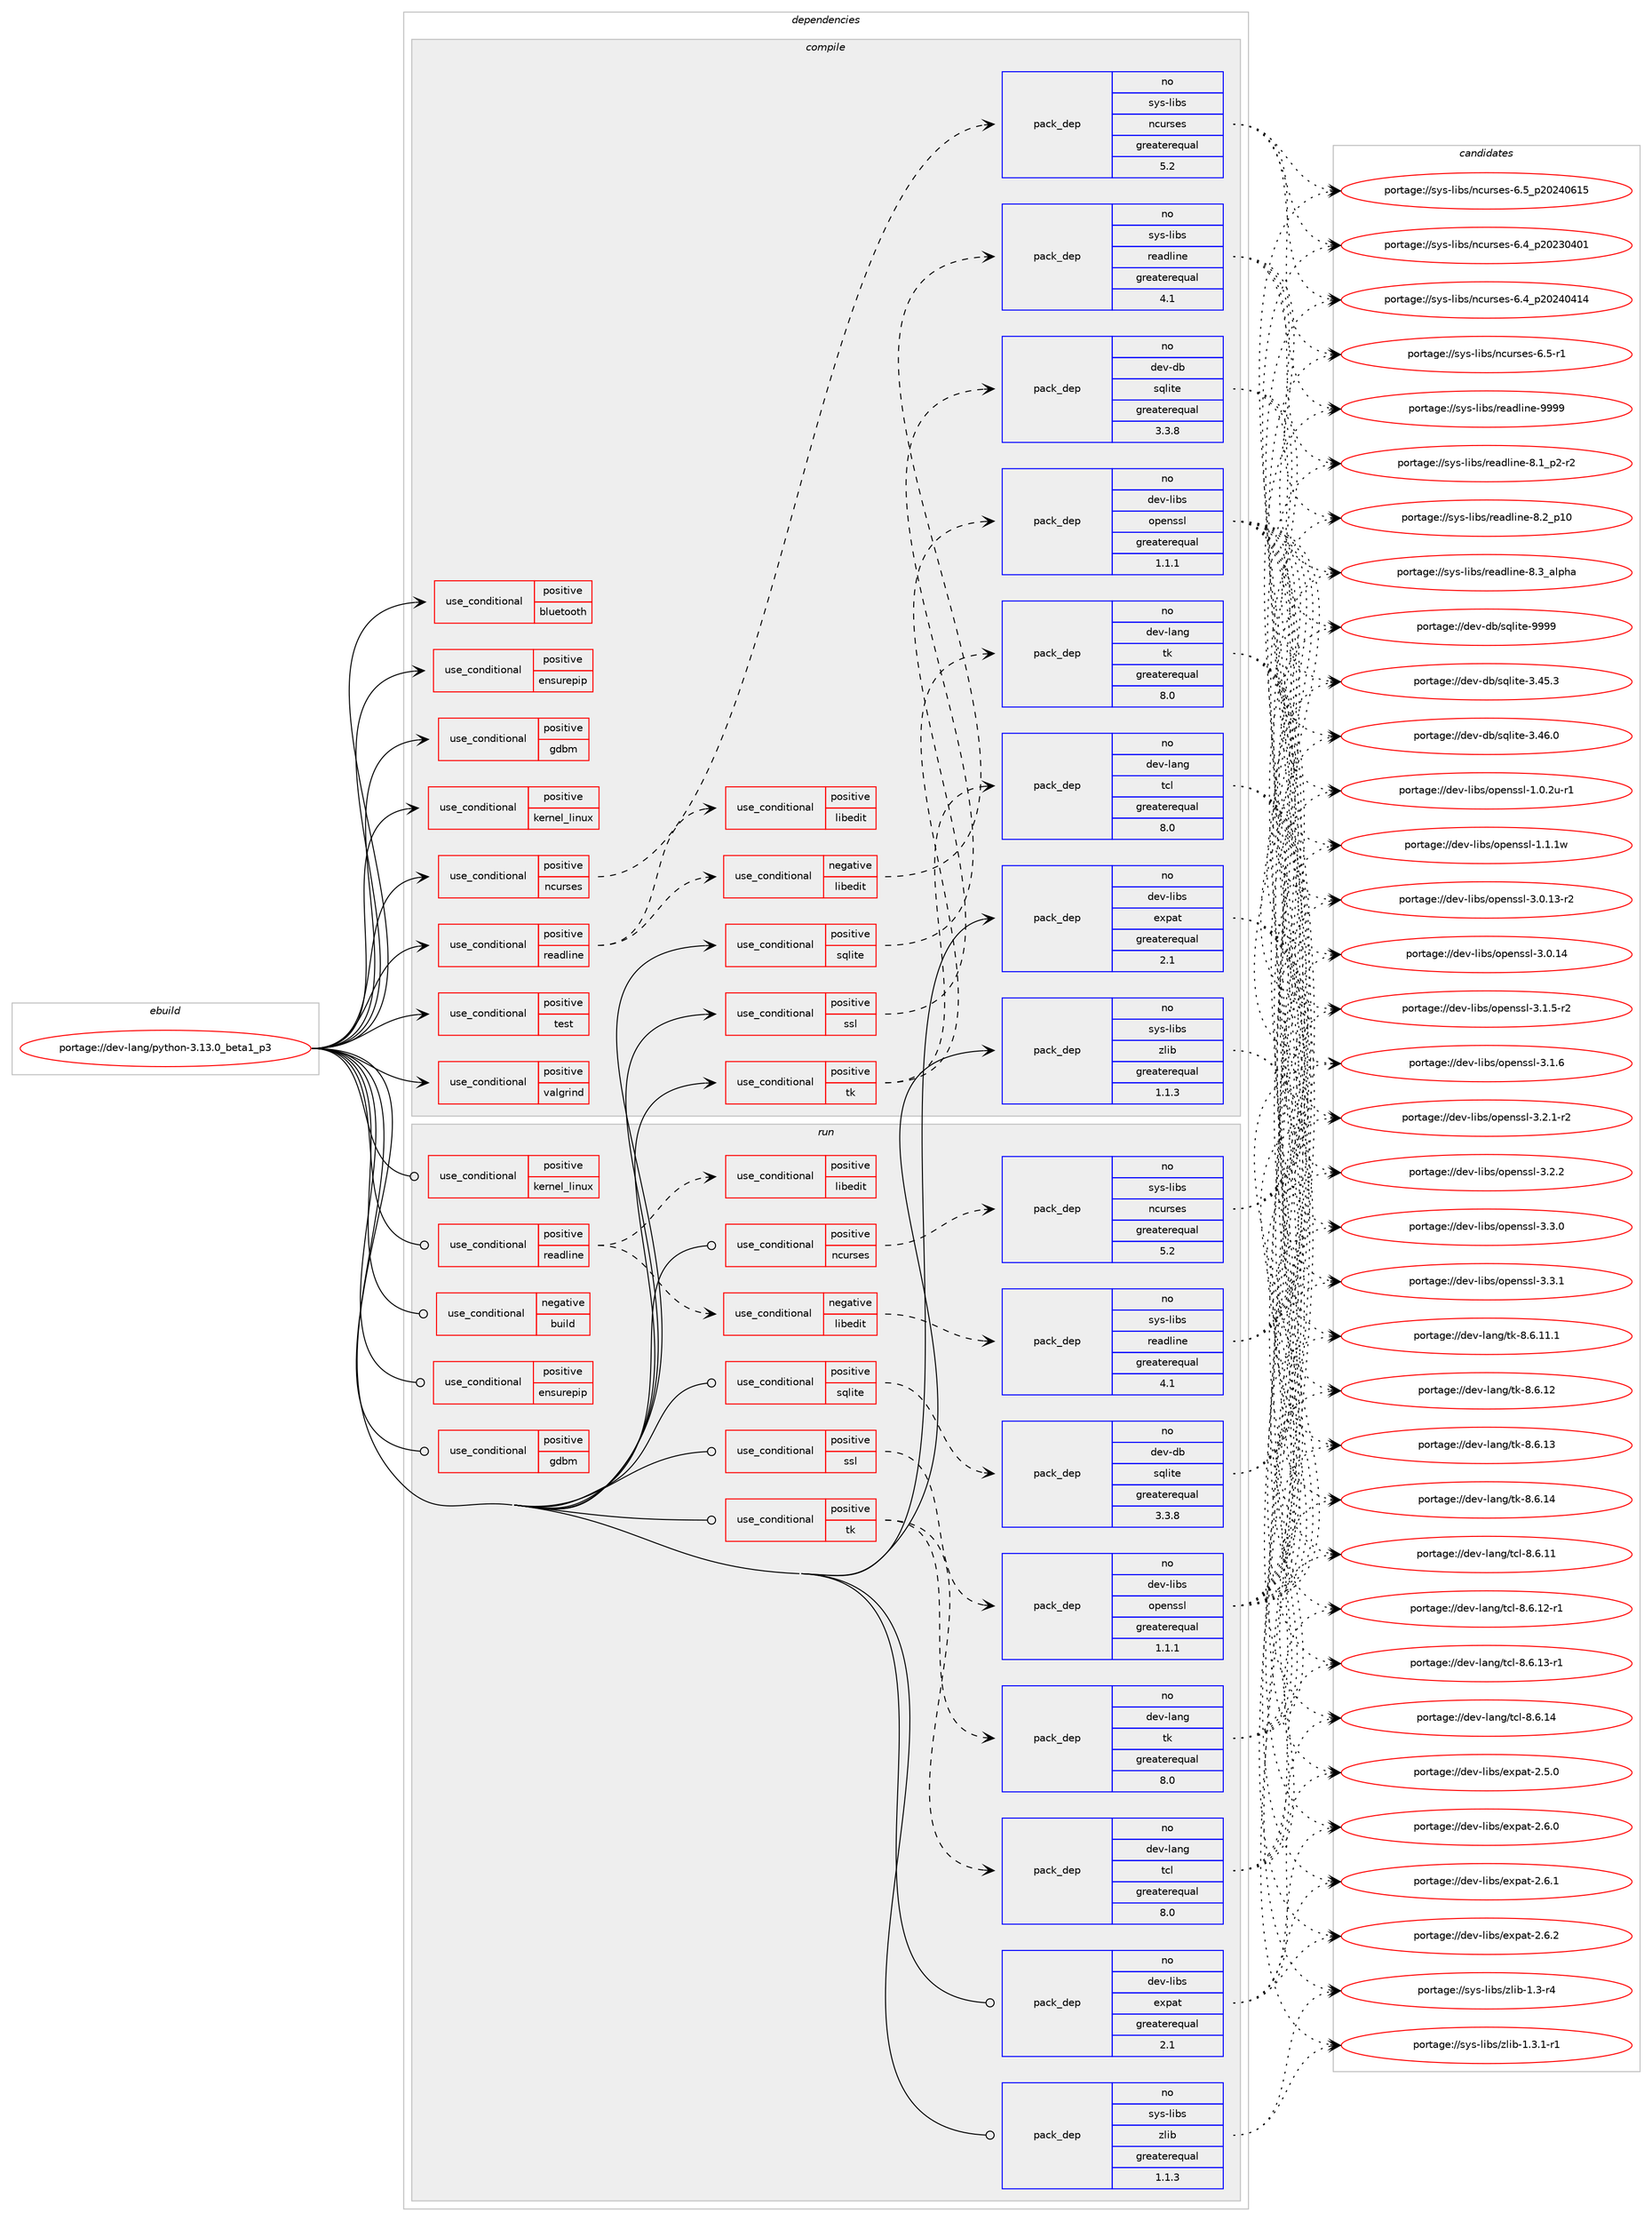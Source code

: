 digraph prolog {

# *************
# Graph options
# *************

newrank=true;
concentrate=true;
compound=true;
graph [rankdir=LR,fontname=Helvetica,fontsize=10,ranksep=1.5];#, ranksep=2.5, nodesep=0.2];
edge  [arrowhead=vee];
node  [fontname=Helvetica,fontsize=10];

# **********
# The ebuild
# **********

subgraph cluster_leftcol {
color=gray;
rank=same;
label=<<i>ebuild</i>>;
id [label="portage://dev-lang/python-3.13.0_beta1_p3", color=red, width=4, href="../dev-lang/python-3.13.0_beta1_p3.svg"];
}

# ****************
# The dependencies
# ****************

subgraph cluster_midcol {
color=gray;
label=<<i>dependencies</i>>;
subgraph cluster_compile {
fillcolor="#eeeeee";
style=filled;
label=<<i>compile</i>>;
subgraph cond23404 {
dependency51846 [label=<<TABLE BORDER="0" CELLBORDER="1" CELLSPACING="0" CELLPADDING="4"><TR><TD ROWSPAN="3" CELLPADDING="10">use_conditional</TD></TR><TR><TD>positive</TD></TR><TR><TD>bluetooth</TD></TR></TABLE>>, shape=none, color=red];
# *** BEGIN UNKNOWN DEPENDENCY TYPE (TODO) ***
# dependency51846 -> package_dependency(portage://dev-lang/python-3.13.0_beta1_p3,install,no,net-wireless,bluez,none,[,,],[],[])
# *** END UNKNOWN DEPENDENCY TYPE (TODO) ***

}
id:e -> dependency51846:w [weight=20,style="solid",arrowhead="vee"];
subgraph cond23405 {
dependency51847 [label=<<TABLE BORDER="0" CELLBORDER="1" CELLSPACING="0" CELLPADDING="4"><TR><TD ROWSPAN="3" CELLPADDING="10">use_conditional</TD></TR><TR><TD>positive</TD></TR><TR><TD>ensurepip</TD></TR></TABLE>>, shape=none, color=red];
# *** BEGIN UNKNOWN DEPENDENCY TYPE (TODO) ***
# dependency51847 -> package_dependency(portage://dev-lang/python-3.13.0_beta1_p3,install,no,dev-python,ensurepip-pip,none,[,,],[],[])
# *** END UNKNOWN DEPENDENCY TYPE (TODO) ***

}
id:e -> dependency51847:w [weight=20,style="solid",arrowhead="vee"];
subgraph cond23406 {
dependency51848 [label=<<TABLE BORDER="0" CELLBORDER="1" CELLSPACING="0" CELLPADDING="4"><TR><TD ROWSPAN="3" CELLPADDING="10">use_conditional</TD></TR><TR><TD>positive</TD></TR><TR><TD>gdbm</TD></TR></TABLE>>, shape=none, color=red];
# *** BEGIN UNKNOWN DEPENDENCY TYPE (TODO) ***
# dependency51848 -> package_dependency(portage://dev-lang/python-3.13.0_beta1_p3,install,no,sys-libs,gdbm,none,[,,],any_same_slot,[use(enable(berkdb),none)])
# *** END UNKNOWN DEPENDENCY TYPE (TODO) ***

}
id:e -> dependency51848:w [weight=20,style="solid",arrowhead="vee"];
subgraph cond23407 {
dependency51849 [label=<<TABLE BORDER="0" CELLBORDER="1" CELLSPACING="0" CELLPADDING="4"><TR><TD ROWSPAN="3" CELLPADDING="10">use_conditional</TD></TR><TR><TD>positive</TD></TR><TR><TD>kernel_linux</TD></TR></TABLE>>, shape=none, color=red];
# *** BEGIN UNKNOWN DEPENDENCY TYPE (TODO) ***
# dependency51849 -> package_dependency(portage://dev-lang/python-3.13.0_beta1_p3,install,no,sys-apps,util-linux,none,[,,],any_same_slot,[])
# *** END UNKNOWN DEPENDENCY TYPE (TODO) ***

}
id:e -> dependency51849:w [weight=20,style="solid",arrowhead="vee"];
subgraph cond23408 {
dependency51850 [label=<<TABLE BORDER="0" CELLBORDER="1" CELLSPACING="0" CELLPADDING="4"><TR><TD ROWSPAN="3" CELLPADDING="10">use_conditional</TD></TR><TR><TD>positive</TD></TR><TR><TD>ncurses</TD></TR></TABLE>>, shape=none, color=red];
subgraph pack27374 {
dependency51851 [label=<<TABLE BORDER="0" CELLBORDER="1" CELLSPACING="0" CELLPADDING="4" WIDTH="220"><TR><TD ROWSPAN="6" CELLPADDING="30">pack_dep</TD></TR><TR><TD WIDTH="110">no</TD></TR><TR><TD>sys-libs</TD></TR><TR><TD>ncurses</TD></TR><TR><TD>greaterequal</TD></TR><TR><TD>5.2</TD></TR></TABLE>>, shape=none, color=blue];
}
dependency51850:e -> dependency51851:w [weight=20,style="dashed",arrowhead="vee"];
}
id:e -> dependency51850:w [weight=20,style="solid",arrowhead="vee"];
subgraph cond23409 {
dependency51852 [label=<<TABLE BORDER="0" CELLBORDER="1" CELLSPACING="0" CELLPADDING="4"><TR><TD ROWSPAN="3" CELLPADDING="10">use_conditional</TD></TR><TR><TD>positive</TD></TR><TR><TD>readline</TD></TR></TABLE>>, shape=none, color=red];
subgraph cond23410 {
dependency51853 [label=<<TABLE BORDER="0" CELLBORDER="1" CELLSPACING="0" CELLPADDING="4"><TR><TD ROWSPAN="3" CELLPADDING="10">use_conditional</TD></TR><TR><TD>negative</TD></TR><TR><TD>libedit</TD></TR></TABLE>>, shape=none, color=red];
subgraph pack27375 {
dependency51854 [label=<<TABLE BORDER="0" CELLBORDER="1" CELLSPACING="0" CELLPADDING="4" WIDTH="220"><TR><TD ROWSPAN="6" CELLPADDING="30">pack_dep</TD></TR><TR><TD WIDTH="110">no</TD></TR><TR><TD>sys-libs</TD></TR><TR><TD>readline</TD></TR><TR><TD>greaterequal</TD></TR><TR><TD>4.1</TD></TR></TABLE>>, shape=none, color=blue];
}
dependency51853:e -> dependency51854:w [weight=20,style="dashed",arrowhead="vee"];
}
dependency51852:e -> dependency51853:w [weight=20,style="dashed",arrowhead="vee"];
subgraph cond23411 {
dependency51855 [label=<<TABLE BORDER="0" CELLBORDER="1" CELLSPACING="0" CELLPADDING="4"><TR><TD ROWSPAN="3" CELLPADDING="10">use_conditional</TD></TR><TR><TD>positive</TD></TR><TR><TD>libedit</TD></TR></TABLE>>, shape=none, color=red];
# *** BEGIN UNKNOWN DEPENDENCY TYPE (TODO) ***
# dependency51855 -> package_dependency(portage://dev-lang/python-3.13.0_beta1_p3,install,no,dev-libs,libedit,none,[,,],any_same_slot,[])
# *** END UNKNOWN DEPENDENCY TYPE (TODO) ***

}
dependency51852:e -> dependency51855:w [weight=20,style="dashed",arrowhead="vee"];
}
id:e -> dependency51852:w [weight=20,style="solid",arrowhead="vee"];
subgraph cond23412 {
dependency51856 [label=<<TABLE BORDER="0" CELLBORDER="1" CELLSPACING="0" CELLPADDING="4"><TR><TD ROWSPAN="3" CELLPADDING="10">use_conditional</TD></TR><TR><TD>positive</TD></TR><TR><TD>sqlite</TD></TR></TABLE>>, shape=none, color=red];
subgraph pack27376 {
dependency51857 [label=<<TABLE BORDER="0" CELLBORDER="1" CELLSPACING="0" CELLPADDING="4" WIDTH="220"><TR><TD ROWSPAN="6" CELLPADDING="30">pack_dep</TD></TR><TR><TD WIDTH="110">no</TD></TR><TR><TD>dev-db</TD></TR><TR><TD>sqlite</TD></TR><TR><TD>greaterequal</TD></TR><TR><TD>3.3.8</TD></TR></TABLE>>, shape=none, color=blue];
}
dependency51856:e -> dependency51857:w [weight=20,style="dashed",arrowhead="vee"];
}
id:e -> dependency51856:w [weight=20,style="solid",arrowhead="vee"];
subgraph cond23413 {
dependency51858 [label=<<TABLE BORDER="0" CELLBORDER="1" CELLSPACING="0" CELLPADDING="4"><TR><TD ROWSPAN="3" CELLPADDING="10">use_conditional</TD></TR><TR><TD>positive</TD></TR><TR><TD>ssl</TD></TR></TABLE>>, shape=none, color=red];
subgraph pack27377 {
dependency51859 [label=<<TABLE BORDER="0" CELLBORDER="1" CELLSPACING="0" CELLPADDING="4" WIDTH="220"><TR><TD ROWSPAN="6" CELLPADDING="30">pack_dep</TD></TR><TR><TD WIDTH="110">no</TD></TR><TR><TD>dev-libs</TD></TR><TR><TD>openssl</TD></TR><TR><TD>greaterequal</TD></TR><TR><TD>1.1.1</TD></TR></TABLE>>, shape=none, color=blue];
}
dependency51858:e -> dependency51859:w [weight=20,style="dashed",arrowhead="vee"];
}
id:e -> dependency51858:w [weight=20,style="solid",arrowhead="vee"];
subgraph cond23414 {
dependency51860 [label=<<TABLE BORDER="0" CELLBORDER="1" CELLSPACING="0" CELLPADDING="4"><TR><TD ROWSPAN="3" CELLPADDING="10">use_conditional</TD></TR><TR><TD>positive</TD></TR><TR><TD>test</TD></TR></TABLE>>, shape=none, color=red];
# *** BEGIN UNKNOWN DEPENDENCY TYPE (TODO) ***
# dependency51860 -> package_dependency(portage://dev-lang/python-3.13.0_beta1_p3,install,no,app-arch,xz-utils,none,[,,],[],[])
# *** END UNKNOWN DEPENDENCY TYPE (TODO) ***

# *** BEGIN UNKNOWN DEPENDENCY TYPE (TODO) ***
# dependency51860 -> package_dependency(portage://dev-lang/python-3.13.0_beta1_p3,install,no,dev-python,ensurepip-pip,none,[,,],[],[])
# *** END UNKNOWN DEPENDENCY TYPE (TODO) ***

# *** BEGIN UNKNOWN DEPENDENCY TYPE (TODO) ***
# dependency51860 -> package_dependency(portage://dev-lang/python-3.13.0_beta1_p3,install,no,dev-python,ensurepip-setuptools,none,[,,],[],[])
# *** END UNKNOWN DEPENDENCY TYPE (TODO) ***

# *** BEGIN UNKNOWN DEPENDENCY TYPE (TODO) ***
# dependency51860 -> package_dependency(portage://dev-lang/python-3.13.0_beta1_p3,install,no,dev-python,ensurepip-wheel,none,[,,],[],[])
# *** END UNKNOWN DEPENDENCY TYPE (TODO) ***

}
id:e -> dependency51860:w [weight=20,style="solid",arrowhead="vee"];
subgraph cond23415 {
dependency51861 [label=<<TABLE BORDER="0" CELLBORDER="1" CELLSPACING="0" CELLPADDING="4"><TR><TD ROWSPAN="3" CELLPADDING="10">use_conditional</TD></TR><TR><TD>positive</TD></TR><TR><TD>tk</TD></TR></TABLE>>, shape=none, color=red];
subgraph pack27378 {
dependency51862 [label=<<TABLE BORDER="0" CELLBORDER="1" CELLSPACING="0" CELLPADDING="4" WIDTH="220"><TR><TD ROWSPAN="6" CELLPADDING="30">pack_dep</TD></TR><TR><TD WIDTH="110">no</TD></TR><TR><TD>dev-lang</TD></TR><TR><TD>tcl</TD></TR><TR><TD>greaterequal</TD></TR><TR><TD>8.0</TD></TR></TABLE>>, shape=none, color=blue];
}
dependency51861:e -> dependency51862:w [weight=20,style="dashed",arrowhead="vee"];
subgraph pack27379 {
dependency51863 [label=<<TABLE BORDER="0" CELLBORDER="1" CELLSPACING="0" CELLPADDING="4" WIDTH="220"><TR><TD ROWSPAN="6" CELLPADDING="30">pack_dep</TD></TR><TR><TD WIDTH="110">no</TD></TR><TR><TD>dev-lang</TD></TR><TR><TD>tk</TD></TR><TR><TD>greaterequal</TD></TR><TR><TD>8.0</TD></TR></TABLE>>, shape=none, color=blue];
}
dependency51861:e -> dependency51863:w [weight=20,style="dashed",arrowhead="vee"];
# *** BEGIN UNKNOWN DEPENDENCY TYPE (TODO) ***
# dependency51861 -> package_dependency(portage://dev-lang/python-3.13.0_beta1_p3,install,no,dev-tcltk,blt,none,[,,],any_same_slot,[])
# *** END UNKNOWN DEPENDENCY TYPE (TODO) ***

# *** BEGIN UNKNOWN DEPENDENCY TYPE (TODO) ***
# dependency51861 -> package_dependency(portage://dev-lang/python-3.13.0_beta1_p3,install,no,dev-tcltk,tix,none,[,,],[],[])
# *** END UNKNOWN DEPENDENCY TYPE (TODO) ***

}
id:e -> dependency51861:w [weight=20,style="solid",arrowhead="vee"];
subgraph cond23416 {
dependency51864 [label=<<TABLE BORDER="0" CELLBORDER="1" CELLSPACING="0" CELLPADDING="4"><TR><TD ROWSPAN="3" CELLPADDING="10">use_conditional</TD></TR><TR><TD>positive</TD></TR><TR><TD>valgrind</TD></TR></TABLE>>, shape=none, color=red];
# *** BEGIN UNKNOWN DEPENDENCY TYPE (TODO) ***
# dependency51864 -> package_dependency(portage://dev-lang/python-3.13.0_beta1_p3,install,no,dev-debug,valgrind,none,[,,],[],[])
# *** END UNKNOWN DEPENDENCY TYPE (TODO) ***

}
id:e -> dependency51864:w [weight=20,style="solid",arrowhead="vee"];
# *** BEGIN UNKNOWN DEPENDENCY TYPE (TODO) ***
# id -> package_dependency(portage://dev-lang/python-3.13.0_beta1_p3,install,no,app-arch,bzip2,none,[,,],any_same_slot,[])
# *** END UNKNOWN DEPENDENCY TYPE (TODO) ***

# *** BEGIN UNKNOWN DEPENDENCY TYPE (TODO) ***
# id -> package_dependency(portage://dev-lang/python-3.13.0_beta1_p3,install,no,app-arch,xz-utils,none,[,,],any_same_slot,[])
# *** END UNKNOWN DEPENDENCY TYPE (TODO) ***

# *** BEGIN UNKNOWN DEPENDENCY TYPE (TODO) ***
# id -> package_dependency(portage://dev-lang/python-3.13.0_beta1_p3,install,no,app-crypt,libb2,none,[,,],[],[])
# *** END UNKNOWN DEPENDENCY TYPE (TODO) ***

subgraph pack27380 {
dependency51865 [label=<<TABLE BORDER="0" CELLBORDER="1" CELLSPACING="0" CELLPADDING="4" WIDTH="220"><TR><TD ROWSPAN="6" CELLPADDING="30">pack_dep</TD></TR><TR><TD WIDTH="110">no</TD></TR><TR><TD>dev-libs</TD></TR><TR><TD>expat</TD></TR><TR><TD>greaterequal</TD></TR><TR><TD>2.1</TD></TR></TABLE>>, shape=none, color=blue];
}
id:e -> dependency51865:w [weight=20,style="solid",arrowhead="vee"];
# *** BEGIN UNKNOWN DEPENDENCY TYPE (TODO) ***
# id -> package_dependency(portage://dev-lang/python-3.13.0_beta1_p3,install,no,dev-libs,libffi,none,[,,],any_same_slot,[])
# *** END UNKNOWN DEPENDENCY TYPE (TODO) ***

# *** BEGIN UNKNOWN DEPENDENCY TYPE (TODO) ***
# id -> package_dependency(portage://dev-lang/python-3.13.0_beta1_p3,install,no,dev-libs,mpdecimal,none,[,,],any_same_slot,[])
# *** END UNKNOWN DEPENDENCY TYPE (TODO) ***

# *** BEGIN UNKNOWN DEPENDENCY TYPE (TODO) ***
# id -> package_dependency(portage://dev-lang/python-3.13.0_beta1_p3,install,no,dev-python,gentoo-common,none,[,,],[],[])
# *** END UNKNOWN DEPENDENCY TYPE (TODO) ***

subgraph pack27381 {
dependency51866 [label=<<TABLE BORDER="0" CELLBORDER="1" CELLSPACING="0" CELLPADDING="4" WIDTH="220"><TR><TD ROWSPAN="6" CELLPADDING="30">pack_dep</TD></TR><TR><TD WIDTH="110">no</TD></TR><TR><TD>sys-libs</TD></TR><TR><TD>zlib</TD></TR><TR><TD>greaterequal</TD></TR><TR><TD>1.1.3</TD></TR></TABLE>>, shape=none, color=blue];
}
id:e -> dependency51866:w [weight=20,style="solid",arrowhead="vee"];
# *** BEGIN UNKNOWN DEPENDENCY TYPE (TODO) ***
# id -> package_dependency(portage://dev-lang/python-3.13.0_beta1_p3,install,no,virtual,libcrypt,none,[,,],any_same_slot,[])
# *** END UNKNOWN DEPENDENCY TYPE (TODO) ***

# *** BEGIN UNKNOWN DEPENDENCY TYPE (TODO) ***
# id -> package_dependency(portage://dev-lang/python-3.13.0_beta1_p3,install,no,virtual,libintl,none,[,,],[],[])
# *** END UNKNOWN DEPENDENCY TYPE (TODO) ***

}
subgraph cluster_compileandrun {
fillcolor="#eeeeee";
style=filled;
label=<<i>compile and run</i>>;
}
subgraph cluster_run {
fillcolor="#eeeeee";
style=filled;
label=<<i>run</i>>;
subgraph cond23417 {
dependency51867 [label=<<TABLE BORDER="0" CELLBORDER="1" CELLSPACING="0" CELLPADDING="4"><TR><TD ROWSPAN="3" CELLPADDING="10">use_conditional</TD></TR><TR><TD>negative</TD></TR><TR><TD>build</TD></TR></TABLE>>, shape=none, color=red];
# *** BEGIN UNKNOWN DEPENDENCY TYPE (TODO) ***
# dependency51867 -> package_dependency(portage://dev-lang/python-3.13.0_beta1_p3,run,no,app-misc,mime-types,none,[,,],[],[])
# *** END UNKNOWN DEPENDENCY TYPE (TODO) ***

}
id:e -> dependency51867:w [weight=20,style="solid",arrowhead="odot"];
subgraph cond23418 {
dependency51868 [label=<<TABLE BORDER="0" CELLBORDER="1" CELLSPACING="0" CELLPADDING="4"><TR><TD ROWSPAN="3" CELLPADDING="10">use_conditional</TD></TR><TR><TD>positive</TD></TR><TR><TD>ensurepip</TD></TR></TABLE>>, shape=none, color=red];
# *** BEGIN UNKNOWN DEPENDENCY TYPE (TODO) ***
# dependency51868 -> package_dependency(portage://dev-lang/python-3.13.0_beta1_p3,run,no,dev-python,ensurepip-pip,none,[,,],[],[])
# *** END UNKNOWN DEPENDENCY TYPE (TODO) ***

}
id:e -> dependency51868:w [weight=20,style="solid",arrowhead="odot"];
subgraph cond23419 {
dependency51869 [label=<<TABLE BORDER="0" CELLBORDER="1" CELLSPACING="0" CELLPADDING="4"><TR><TD ROWSPAN="3" CELLPADDING="10">use_conditional</TD></TR><TR><TD>positive</TD></TR><TR><TD>gdbm</TD></TR></TABLE>>, shape=none, color=red];
# *** BEGIN UNKNOWN DEPENDENCY TYPE (TODO) ***
# dependency51869 -> package_dependency(portage://dev-lang/python-3.13.0_beta1_p3,run,no,sys-libs,gdbm,none,[,,],any_same_slot,[use(enable(berkdb),none)])
# *** END UNKNOWN DEPENDENCY TYPE (TODO) ***

}
id:e -> dependency51869:w [weight=20,style="solid",arrowhead="odot"];
subgraph cond23420 {
dependency51870 [label=<<TABLE BORDER="0" CELLBORDER="1" CELLSPACING="0" CELLPADDING="4"><TR><TD ROWSPAN="3" CELLPADDING="10">use_conditional</TD></TR><TR><TD>positive</TD></TR><TR><TD>kernel_linux</TD></TR></TABLE>>, shape=none, color=red];
# *** BEGIN UNKNOWN DEPENDENCY TYPE (TODO) ***
# dependency51870 -> package_dependency(portage://dev-lang/python-3.13.0_beta1_p3,run,no,sys-apps,util-linux,none,[,,],any_same_slot,[])
# *** END UNKNOWN DEPENDENCY TYPE (TODO) ***

}
id:e -> dependency51870:w [weight=20,style="solid",arrowhead="odot"];
subgraph cond23421 {
dependency51871 [label=<<TABLE BORDER="0" CELLBORDER="1" CELLSPACING="0" CELLPADDING="4"><TR><TD ROWSPAN="3" CELLPADDING="10">use_conditional</TD></TR><TR><TD>positive</TD></TR><TR><TD>ncurses</TD></TR></TABLE>>, shape=none, color=red];
subgraph pack27382 {
dependency51872 [label=<<TABLE BORDER="0" CELLBORDER="1" CELLSPACING="0" CELLPADDING="4" WIDTH="220"><TR><TD ROWSPAN="6" CELLPADDING="30">pack_dep</TD></TR><TR><TD WIDTH="110">no</TD></TR><TR><TD>sys-libs</TD></TR><TR><TD>ncurses</TD></TR><TR><TD>greaterequal</TD></TR><TR><TD>5.2</TD></TR></TABLE>>, shape=none, color=blue];
}
dependency51871:e -> dependency51872:w [weight=20,style="dashed",arrowhead="vee"];
}
id:e -> dependency51871:w [weight=20,style="solid",arrowhead="odot"];
subgraph cond23422 {
dependency51873 [label=<<TABLE BORDER="0" CELLBORDER="1" CELLSPACING="0" CELLPADDING="4"><TR><TD ROWSPAN="3" CELLPADDING="10">use_conditional</TD></TR><TR><TD>positive</TD></TR><TR><TD>readline</TD></TR></TABLE>>, shape=none, color=red];
subgraph cond23423 {
dependency51874 [label=<<TABLE BORDER="0" CELLBORDER="1" CELLSPACING="0" CELLPADDING="4"><TR><TD ROWSPAN="3" CELLPADDING="10">use_conditional</TD></TR><TR><TD>negative</TD></TR><TR><TD>libedit</TD></TR></TABLE>>, shape=none, color=red];
subgraph pack27383 {
dependency51875 [label=<<TABLE BORDER="0" CELLBORDER="1" CELLSPACING="0" CELLPADDING="4" WIDTH="220"><TR><TD ROWSPAN="6" CELLPADDING="30">pack_dep</TD></TR><TR><TD WIDTH="110">no</TD></TR><TR><TD>sys-libs</TD></TR><TR><TD>readline</TD></TR><TR><TD>greaterequal</TD></TR><TR><TD>4.1</TD></TR></TABLE>>, shape=none, color=blue];
}
dependency51874:e -> dependency51875:w [weight=20,style="dashed",arrowhead="vee"];
}
dependency51873:e -> dependency51874:w [weight=20,style="dashed",arrowhead="vee"];
subgraph cond23424 {
dependency51876 [label=<<TABLE BORDER="0" CELLBORDER="1" CELLSPACING="0" CELLPADDING="4"><TR><TD ROWSPAN="3" CELLPADDING="10">use_conditional</TD></TR><TR><TD>positive</TD></TR><TR><TD>libedit</TD></TR></TABLE>>, shape=none, color=red];
# *** BEGIN UNKNOWN DEPENDENCY TYPE (TODO) ***
# dependency51876 -> package_dependency(portage://dev-lang/python-3.13.0_beta1_p3,run,no,dev-libs,libedit,none,[,,],any_same_slot,[])
# *** END UNKNOWN DEPENDENCY TYPE (TODO) ***

}
dependency51873:e -> dependency51876:w [weight=20,style="dashed",arrowhead="vee"];
}
id:e -> dependency51873:w [weight=20,style="solid",arrowhead="odot"];
subgraph cond23425 {
dependency51877 [label=<<TABLE BORDER="0" CELLBORDER="1" CELLSPACING="0" CELLPADDING="4"><TR><TD ROWSPAN="3" CELLPADDING="10">use_conditional</TD></TR><TR><TD>positive</TD></TR><TR><TD>sqlite</TD></TR></TABLE>>, shape=none, color=red];
subgraph pack27384 {
dependency51878 [label=<<TABLE BORDER="0" CELLBORDER="1" CELLSPACING="0" CELLPADDING="4" WIDTH="220"><TR><TD ROWSPAN="6" CELLPADDING="30">pack_dep</TD></TR><TR><TD WIDTH="110">no</TD></TR><TR><TD>dev-db</TD></TR><TR><TD>sqlite</TD></TR><TR><TD>greaterequal</TD></TR><TR><TD>3.3.8</TD></TR></TABLE>>, shape=none, color=blue];
}
dependency51877:e -> dependency51878:w [weight=20,style="dashed",arrowhead="vee"];
}
id:e -> dependency51877:w [weight=20,style="solid",arrowhead="odot"];
subgraph cond23426 {
dependency51879 [label=<<TABLE BORDER="0" CELLBORDER="1" CELLSPACING="0" CELLPADDING="4"><TR><TD ROWSPAN="3" CELLPADDING="10">use_conditional</TD></TR><TR><TD>positive</TD></TR><TR><TD>ssl</TD></TR></TABLE>>, shape=none, color=red];
subgraph pack27385 {
dependency51880 [label=<<TABLE BORDER="0" CELLBORDER="1" CELLSPACING="0" CELLPADDING="4" WIDTH="220"><TR><TD ROWSPAN="6" CELLPADDING="30">pack_dep</TD></TR><TR><TD WIDTH="110">no</TD></TR><TR><TD>dev-libs</TD></TR><TR><TD>openssl</TD></TR><TR><TD>greaterequal</TD></TR><TR><TD>1.1.1</TD></TR></TABLE>>, shape=none, color=blue];
}
dependency51879:e -> dependency51880:w [weight=20,style="dashed",arrowhead="vee"];
}
id:e -> dependency51879:w [weight=20,style="solid",arrowhead="odot"];
subgraph cond23427 {
dependency51881 [label=<<TABLE BORDER="0" CELLBORDER="1" CELLSPACING="0" CELLPADDING="4"><TR><TD ROWSPAN="3" CELLPADDING="10">use_conditional</TD></TR><TR><TD>positive</TD></TR><TR><TD>tk</TD></TR></TABLE>>, shape=none, color=red];
subgraph pack27386 {
dependency51882 [label=<<TABLE BORDER="0" CELLBORDER="1" CELLSPACING="0" CELLPADDING="4" WIDTH="220"><TR><TD ROWSPAN="6" CELLPADDING="30">pack_dep</TD></TR><TR><TD WIDTH="110">no</TD></TR><TR><TD>dev-lang</TD></TR><TR><TD>tcl</TD></TR><TR><TD>greaterequal</TD></TR><TR><TD>8.0</TD></TR></TABLE>>, shape=none, color=blue];
}
dependency51881:e -> dependency51882:w [weight=20,style="dashed",arrowhead="vee"];
subgraph pack27387 {
dependency51883 [label=<<TABLE BORDER="0" CELLBORDER="1" CELLSPACING="0" CELLPADDING="4" WIDTH="220"><TR><TD ROWSPAN="6" CELLPADDING="30">pack_dep</TD></TR><TR><TD WIDTH="110">no</TD></TR><TR><TD>dev-lang</TD></TR><TR><TD>tk</TD></TR><TR><TD>greaterequal</TD></TR><TR><TD>8.0</TD></TR></TABLE>>, shape=none, color=blue];
}
dependency51881:e -> dependency51883:w [weight=20,style="dashed",arrowhead="vee"];
# *** BEGIN UNKNOWN DEPENDENCY TYPE (TODO) ***
# dependency51881 -> package_dependency(portage://dev-lang/python-3.13.0_beta1_p3,run,no,dev-tcltk,blt,none,[,,],any_same_slot,[])
# *** END UNKNOWN DEPENDENCY TYPE (TODO) ***

# *** BEGIN UNKNOWN DEPENDENCY TYPE (TODO) ***
# dependency51881 -> package_dependency(portage://dev-lang/python-3.13.0_beta1_p3,run,no,dev-tcltk,tix,none,[,,],[],[])
# *** END UNKNOWN DEPENDENCY TYPE (TODO) ***

}
id:e -> dependency51881:w [weight=20,style="solid",arrowhead="odot"];
# *** BEGIN UNKNOWN DEPENDENCY TYPE (TODO) ***
# id -> package_dependency(portage://dev-lang/python-3.13.0_beta1_p3,run,no,app-arch,bzip2,none,[,,],any_same_slot,[])
# *** END UNKNOWN DEPENDENCY TYPE (TODO) ***

# *** BEGIN UNKNOWN DEPENDENCY TYPE (TODO) ***
# id -> package_dependency(portage://dev-lang/python-3.13.0_beta1_p3,run,no,app-arch,xz-utils,none,[,,],any_same_slot,[])
# *** END UNKNOWN DEPENDENCY TYPE (TODO) ***

# *** BEGIN UNKNOWN DEPENDENCY TYPE (TODO) ***
# id -> package_dependency(portage://dev-lang/python-3.13.0_beta1_p3,run,no,app-crypt,libb2,none,[,,],[],[])
# *** END UNKNOWN DEPENDENCY TYPE (TODO) ***

# *** BEGIN UNKNOWN DEPENDENCY TYPE (TODO) ***
# id -> package_dependency(portage://dev-lang/python-3.13.0_beta1_p3,run,no,dev-lang,python-exec,none,[,,],[],[use(enable(python_targets_python3_13),negative)])
# *** END UNKNOWN DEPENDENCY TYPE (TODO) ***

subgraph pack27388 {
dependency51884 [label=<<TABLE BORDER="0" CELLBORDER="1" CELLSPACING="0" CELLPADDING="4" WIDTH="220"><TR><TD ROWSPAN="6" CELLPADDING="30">pack_dep</TD></TR><TR><TD WIDTH="110">no</TD></TR><TR><TD>dev-libs</TD></TR><TR><TD>expat</TD></TR><TR><TD>greaterequal</TD></TR><TR><TD>2.1</TD></TR></TABLE>>, shape=none, color=blue];
}
id:e -> dependency51884:w [weight=20,style="solid",arrowhead="odot"];
# *** BEGIN UNKNOWN DEPENDENCY TYPE (TODO) ***
# id -> package_dependency(portage://dev-lang/python-3.13.0_beta1_p3,run,no,dev-libs,libffi,none,[,,],any_same_slot,[])
# *** END UNKNOWN DEPENDENCY TYPE (TODO) ***

# *** BEGIN UNKNOWN DEPENDENCY TYPE (TODO) ***
# id -> package_dependency(portage://dev-lang/python-3.13.0_beta1_p3,run,no,dev-libs,mpdecimal,none,[,,],any_same_slot,[])
# *** END UNKNOWN DEPENDENCY TYPE (TODO) ***

# *** BEGIN UNKNOWN DEPENDENCY TYPE (TODO) ***
# id -> package_dependency(portage://dev-lang/python-3.13.0_beta1_p3,run,no,dev-python,gentoo-common,none,[,,],[],[])
# *** END UNKNOWN DEPENDENCY TYPE (TODO) ***

subgraph pack27389 {
dependency51885 [label=<<TABLE BORDER="0" CELLBORDER="1" CELLSPACING="0" CELLPADDING="4" WIDTH="220"><TR><TD ROWSPAN="6" CELLPADDING="30">pack_dep</TD></TR><TR><TD WIDTH="110">no</TD></TR><TR><TD>sys-libs</TD></TR><TR><TD>zlib</TD></TR><TR><TD>greaterequal</TD></TR><TR><TD>1.1.3</TD></TR></TABLE>>, shape=none, color=blue];
}
id:e -> dependency51885:w [weight=20,style="solid",arrowhead="odot"];
# *** BEGIN UNKNOWN DEPENDENCY TYPE (TODO) ***
# id -> package_dependency(portage://dev-lang/python-3.13.0_beta1_p3,run,no,virtual,libcrypt,none,[,,],any_same_slot,[])
# *** END UNKNOWN DEPENDENCY TYPE (TODO) ***

# *** BEGIN UNKNOWN DEPENDENCY TYPE (TODO) ***
# id -> package_dependency(portage://dev-lang/python-3.13.0_beta1_p3,run,no,virtual,libintl,none,[,,],[],[])
# *** END UNKNOWN DEPENDENCY TYPE (TODO) ***

}
}

# **************
# The candidates
# **************

subgraph cluster_choices {
rank=same;
color=gray;
label=<<i>candidates</i>>;

subgraph choice27374 {
color=black;
nodesep=1;
choice1151211154510810598115471109911711411510111545544652951125048505148524849 [label="portage://sys-libs/ncurses-6.4_p20230401", color=red, width=4,href="../sys-libs/ncurses-6.4_p20230401.svg"];
choice1151211154510810598115471109911711411510111545544652951125048505248524952 [label="portage://sys-libs/ncurses-6.4_p20240414", color=red, width=4,href="../sys-libs/ncurses-6.4_p20240414.svg"];
choice11512111545108105981154711099117114115101115455446534511449 [label="portage://sys-libs/ncurses-6.5-r1", color=red, width=4,href="../sys-libs/ncurses-6.5-r1.svg"];
choice1151211154510810598115471109911711411510111545544653951125048505248544953 [label="portage://sys-libs/ncurses-6.5_p20240615", color=red, width=4,href="../sys-libs/ncurses-6.5_p20240615.svg"];
dependency51851:e -> choice1151211154510810598115471109911711411510111545544652951125048505148524849:w [style=dotted,weight="100"];
dependency51851:e -> choice1151211154510810598115471109911711411510111545544652951125048505248524952:w [style=dotted,weight="100"];
dependency51851:e -> choice11512111545108105981154711099117114115101115455446534511449:w [style=dotted,weight="100"];
dependency51851:e -> choice1151211154510810598115471109911711411510111545544653951125048505248544953:w [style=dotted,weight="100"];
}
subgraph choice27375 {
color=black;
nodesep=1;
choice115121115451081059811547114101971001081051101014556464995112504511450 [label="portage://sys-libs/readline-8.1_p2-r2", color=red, width=4,href="../sys-libs/readline-8.1_p2-r2.svg"];
choice1151211154510810598115471141019710010810511010145564650951124948 [label="portage://sys-libs/readline-8.2_p10", color=red, width=4,href="../sys-libs/readline-8.2_p10.svg"];
choice1151211154510810598115471141019710010810511010145564651959710811210497 [label="portage://sys-libs/readline-8.3_alpha", color=red, width=4,href="../sys-libs/readline-8.3_alpha.svg"];
choice115121115451081059811547114101971001081051101014557575757 [label="portage://sys-libs/readline-9999", color=red, width=4,href="../sys-libs/readline-9999.svg"];
dependency51854:e -> choice115121115451081059811547114101971001081051101014556464995112504511450:w [style=dotted,weight="100"];
dependency51854:e -> choice1151211154510810598115471141019710010810511010145564650951124948:w [style=dotted,weight="100"];
dependency51854:e -> choice1151211154510810598115471141019710010810511010145564651959710811210497:w [style=dotted,weight="100"];
dependency51854:e -> choice115121115451081059811547114101971001081051101014557575757:w [style=dotted,weight="100"];
}
subgraph choice27376 {
color=black;
nodesep=1;
choice10010111845100984711511310810511610145514652534651 [label="portage://dev-db/sqlite-3.45.3", color=red, width=4,href="../dev-db/sqlite-3.45.3.svg"];
choice10010111845100984711511310810511610145514652544648 [label="portage://dev-db/sqlite-3.46.0", color=red, width=4,href="../dev-db/sqlite-3.46.0.svg"];
choice1001011184510098471151131081051161014557575757 [label="portage://dev-db/sqlite-9999", color=red, width=4,href="../dev-db/sqlite-9999.svg"];
dependency51857:e -> choice10010111845100984711511310810511610145514652534651:w [style=dotted,weight="100"];
dependency51857:e -> choice10010111845100984711511310810511610145514652544648:w [style=dotted,weight="100"];
dependency51857:e -> choice1001011184510098471151131081051161014557575757:w [style=dotted,weight="100"];
}
subgraph choice27377 {
color=black;
nodesep=1;
choice1001011184510810598115471111121011101151151084549464846501174511449 [label="portage://dev-libs/openssl-1.0.2u-r1", color=red, width=4,href="../dev-libs/openssl-1.0.2u-r1.svg"];
choice100101118451081059811547111112101110115115108454946494649119 [label="portage://dev-libs/openssl-1.1.1w", color=red, width=4,href="../dev-libs/openssl-1.1.1w.svg"];
choice100101118451081059811547111112101110115115108455146484649514511450 [label="portage://dev-libs/openssl-3.0.13-r2", color=red, width=4,href="../dev-libs/openssl-3.0.13-r2.svg"];
choice10010111845108105981154711111210111011511510845514648464952 [label="portage://dev-libs/openssl-3.0.14", color=red, width=4,href="../dev-libs/openssl-3.0.14.svg"];
choice1001011184510810598115471111121011101151151084551464946534511450 [label="portage://dev-libs/openssl-3.1.5-r2", color=red, width=4,href="../dev-libs/openssl-3.1.5-r2.svg"];
choice100101118451081059811547111112101110115115108455146494654 [label="portage://dev-libs/openssl-3.1.6", color=red, width=4,href="../dev-libs/openssl-3.1.6.svg"];
choice1001011184510810598115471111121011101151151084551465046494511450 [label="portage://dev-libs/openssl-3.2.1-r2", color=red, width=4,href="../dev-libs/openssl-3.2.1-r2.svg"];
choice100101118451081059811547111112101110115115108455146504650 [label="portage://dev-libs/openssl-3.2.2", color=red, width=4,href="../dev-libs/openssl-3.2.2.svg"];
choice100101118451081059811547111112101110115115108455146514648 [label="portage://dev-libs/openssl-3.3.0", color=red, width=4,href="../dev-libs/openssl-3.3.0.svg"];
choice100101118451081059811547111112101110115115108455146514649 [label="portage://dev-libs/openssl-3.3.1", color=red, width=4,href="../dev-libs/openssl-3.3.1.svg"];
dependency51859:e -> choice1001011184510810598115471111121011101151151084549464846501174511449:w [style=dotted,weight="100"];
dependency51859:e -> choice100101118451081059811547111112101110115115108454946494649119:w [style=dotted,weight="100"];
dependency51859:e -> choice100101118451081059811547111112101110115115108455146484649514511450:w [style=dotted,weight="100"];
dependency51859:e -> choice10010111845108105981154711111210111011511510845514648464952:w [style=dotted,weight="100"];
dependency51859:e -> choice1001011184510810598115471111121011101151151084551464946534511450:w [style=dotted,weight="100"];
dependency51859:e -> choice100101118451081059811547111112101110115115108455146494654:w [style=dotted,weight="100"];
dependency51859:e -> choice1001011184510810598115471111121011101151151084551465046494511450:w [style=dotted,weight="100"];
dependency51859:e -> choice100101118451081059811547111112101110115115108455146504650:w [style=dotted,weight="100"];
dependency51859:e -> choice100101118451081059811547111112101110115115108455146514648:w [style=dotted,weight="100"];
dependency51859:e -> choice100101118451081059811547111112101110115115108455146514649:w [style=dotted,weight="100"];
}
subgraph choice27378 {
color=black;
nodesep=1;
choice1001011184510897110103471169910845564654464949 [label="portage://dev-lang/tcl-8.6.11", color=red, width=4,href="../dev-lang/tcl-8.6.11.svg"];
choice10010111845108971101034711699108455646544649504511449 [label="portage://dev-lang/tcl-8.6.12-r1", color=red, width=4,href="../dev-lang/tcl-8.6.12-r1.svg"];
choice10010111845108971101034711699108455646544649514511449 [label="portage://dev-lang/tcl-8.6.13-r1", color=red, width=4,href="../dev-lang/tcl-8.6.13-r1.svg"];
choice1001011184510897110103471169910845564654464952 [label="portage://dev-lang/tcl-8.6.14", color=red, width=4,href="../dev-lang/tcl-8.6.14.svg"];
dependency51862:e -> choice1001011184510897110103471169910845564654464949:w [style=dotted,weight="100"];
dependency51862:e -> choice10010111845108971101034711699108455646544649504511449:w [style=dotted,weight="100"];
dependency51862:e -> choice10010111845108971101034711699108455646544649514511449:w [style=dotted,weight="100"];
dependency51862:e -> choice1001011184510897110103471169910845564654464952:w [style=dotted,weight="100"];
}
subgraph choice27379 {
color=black;
nodesep=1;
choice100101118451089711010347116107455646544649494649 [label="portage://dev-lang/tk-8.6.11.1", color=red, width=4,href="../dev-lang/tk-8.6.11.1.svg"];
choice10010111845108971101034711610745564654464950 [label="portage://dev-lang/tk-8.6.12", color=red, width=4,href="../dev-lang/tk-8.6.12.svg"];
choice10010111845108971101034711610745564654464951 [label="portage://dev-lang/tk-8.6.13", color=red, width=4,href="../dev-lang/tk-8.6.13.svg"];
choice10010111845108971101034711610745564654464952 [label="portage://dev-lang/tk-8.6.14", color=red, width=4,href="../dev-lang/tk-8.6.14.svg"];
dependency51863:e -> choice100101118451089711010347116107455646544649494649:w [style=dotted,weight="100"];
dependency51863:e -> choice10010111845108971101034711610745564654464950:w [style=dotted,weight="100"];
dependency51863:e -> choice10010111845108971101034711610745564654464951:w [style=dotted,weight="100"];
dependency51863:e -> choice10010111845108971101034711610745564654464952:w [style=dotted,weight="100"];
}
subgraph choice27380 {
color=black;
nodesep=1;
choice10010111845108105981154710112011297116455046534648 [label="portage://dev-libs/expat-2.5.0", color=red, width=4,href="../dev-libs/expat-2.5.0.svg"];
choice10010111845108105981154710112011297116455046544648 [label="portage://dev-libs/expat-2.6.0", color=red, width=4,href="../dev-libs/expat-2.6.0.svg"];
choice10010111845108105981154710112011297116455046544649 [label="portage://dev-libs/expat-2.6.1", color=red, width=4,href="../dev-libs/expat-2.6.1.svg"];
choice10010111845108105981154710112011297116455046544650 [label="portage://dev-libs/expat-2.6.2", color=red, width=4,href="../dev-libs/expat-2.6.2.svg"];
dependency51865:e -> choice10010111845108105981154710112011297116455046534648:w [style=dotted,weight="100"];
dependency51865:e -> choice10010111845108105981154710112011297116455046544648:w [style=dotted,weight="100"];
dependency51865:e -> choice10010111845108105981154710112011297116455046544649:w [style=dotted,weight="100"];
dependency51865:e -> choice10010111845108105981154710112011297116455046544650:w [style=dotted,weight="100"];
}
subgraph choice27381 {
color=black;
nodesep=1;
choice11512111545108105981154712210810598454946514511452 [label="portage://sys-libs/zlib-1.3-r4", color=red, width=4,href="../sys-libs/zlib-1.3-r4.svg"];
choice115121115451081059811547122108105984549465146494511449 [label="portage://sys-libs/zlib-1.3.1-r1", color=red, width=4,href="../sys-libs/zlib-1.3.1-r1.svg"];
dependency51866:e -> choice11512111545108105981154712210810598454946514511452:w [style=dotted,weight="100"];
dependency51866:e -> choice115121115451081059811547122108105984549465146494511449:w [style=dotted,weight="100"];
}
subgraph choice27382 {
color=black;
nodesep=1;
choice1151211154510810598115471109911711411510111545544652951125048505148524849 [label="portage://sys-libs/ncurses-6.4_p20230401", color=red, width=4,href="../sys-libs/ncurses-6.4_p20230401.svg"];
choice1151211154510810598115471109911711411510111545544652951125048505248524952 [label="portage://sys-libs/ncurses-6.4_p20240414", color=red, width=4,href="../sys-libs/ncurses-6.4_p20240414.svg"];
choice11512111545108105981154711099117114115101115455446534511449 [label="portage://sys-libs/ncurses-6.5-r1", color=red, width=4,href="../sys-libs/ncurses-6.5-r1.svg"];
choice1151211154510810598115471109911711411510111545544653951125048505248544953 [label="portage://sys-libs/ncurses-6.5_p20240615", color=red, width=4,href="../sys-libs/ncurses-6.5_p20240615.svg"];
dependency51872:e -> choice1151211154510810598115471109911711411510111545544652951125048505148524849:w [style=dotted,weight="100"];
dependency51872:e -> choice1151211154510810598115471109911711411510111545544652951125048505248524952:w [style=dotted,weight="100"];
dependency51872:e -> choice11512111545108105981154711099117114115101115455446534511449:w [style=dotted,weight="100"];
dependency51872:e -> choice1151211154510810598115471109911711411510111545544653951125048505248544953:w [style=dotted,weight="100"];
}
subgraph choice27383 {
color=black;
nodesep=1;
choice115121115451081059811547114101971001081051101014556464995112504511450 [label="portage://sys-libs/readline-8.1_p2-r2", color=red, width=4,href="../sys-libs/readline-8.1_p2-r2.svg"];
choice1151211154510810598115471141019710010810511010145564650951124948 [label="portage://sys-libs/readline-8.2_p10", color=red, width=4,href="../sys-libs/readline-8.2_p10.svg"];
choice1151211154510810598115471141019710010810511010145564651959710811210497 [label="portage://sys-libs/readline-8.3_alpha", color=red, width=4,href="../sys-libs/readline-8.3_alpha.svg"];
choice115121115451081059811547114101971001081051101014557575757 [label="portage://sys-libs/readline-9999", color=red, width=4,href="../sys-libs/readline-9999.svg"];
dependency51875:e -> choice115121115451081059811547114101971001081051101014556464995112504511450:w [style=dotted,weight="100"];
dependency51875:e -> choice1151211154510810598115471141019710010810511010145564650951124948:w [style=dotted,weight="100"];
dependency51875:e -> choice1151211154510810598115471141019710010810511010145564651959710811210497:w [style=dotted,weight="100"];
dependency51875:e -> choice115121115451081059811547114101971001081051101014557575757:w [style=dotted,weight="100"];
}
subgraph choice27384 {
color=black;
nodesep=1;
choice10010111845100984711511310810511610145514652534651 [label="portage://dev-db/sqlite-3.45.3", color=red, width=4,href="../dev-db/sqlite-3.45.3.svg"];
choice10010111845100984711511310810511610145514652544648 [label="portage://dev-db/sqlite-3.46.0", color=red, width=4,href="../dev-db/sqlite-3.46.0.svg"];
choice1001011184510098471151131081051161014557575757 [label="portage://dev-db/sqlite-9999", color=red, width=4,href="../dev-db/sqlite-9999.svg"];
dependency51878:e -> choice10010111845100984711511310810511610145514652534651:w [style=dotted,weight="100"];
dependency51878:e -> choice10010111845100984711511310810511610145514652544648:w [style=dotted,weight="100"];
dependency51878:e -> choice1001011184510098471151131081051161014557575757:w [style=dotted,weight="100"];
}
subgraph choice27385 {
color=black;
nodesep=1;
choice1001011184510810598115471111121011101151151084549464846501174511449 [label="portage://dev-libs/openssl-1.0.2u-r1", color=red, width=4,href="../dev-libs/openssl-1.0.2u-r1.svg"];
choice100101118451081059811547111112101110115115108454946494649119 [label="portage://dev-libs/openssl-1.1.1w", color=red, width=4,href="../dev-libs/openssl-1.1.1w.svg"];
choice100101118451081059811547111112101110115115108455146484649514511450 [label="portage://dev-libs/openssl-3.0.13-r2", color=red, width=4,href="../dev-libs/openssl-3.0.13-r2.svg"];
choice10010111845108105981154711111210111011511510845514648464952 [label="portage://dev-libs/openssl-3.0.14", color=red, width=4,href="../dev-libs/openssl-3.0.14.svg"];
choice1001011184510810598115471111121011101151151084551464946534511450 [label="portage://dev-libs/openssl-3.1.5-r2", color=red, width=4,href="../dev-libs/openssl-3.1.5-r2.svg"];
choice100101118451081059811547111112101110115115108455146494654 [label="portage://dev-libs/openssl-3.1.6", color=red, width=4,href="../dev-libs/openssl-3.1.6.svg"];
choice1001011184510810598115471111121011101151151084551465046494511450 [label="portage://dev-libs/openssl-3.2.1-r2", color=red, width=4,href="../dev-libs/openssl-3.2.1-r2.svg"];
choice100101118451081059811547111112101110115115108455146504650 [label="portage://dev-libs/openssl-3.2.2", color=red, width=4,href="../dev-libs/openssl-3.2.2.svg"];
choice100101118451081059811547111112101110115115108455146514648 [label="portage://dev-libs/openssl-3.3.0", color=red, width=4,href="../dev-libs/openssl-3.3.0.svg"];
choice100101118451081059811547111112101110115115108455146514649 [label="portage://dev-libs/openssl-3.3.1", color=red, width=4,href="../dev-libs/openssl-3.3.1.svg"];
dependency51880:e -> choice1001011184510810598115471111121011101151151084549464846501174511449:w [style=dotted,weight="100"];
dependency51880:e -> choice100101118451081059811547111112101110115115108454946494649119:w [style=dotted,weight="100"];
dependency51880:e -> choice100101118451081059811547111112101110115115108455146484649514511450:w [style=dotted,weight="100"];
dependency51880:e -> choice10010111845108105981154711111210111011511510845514648464952:w [style=dotted,weight="100"];
dependency51880:e -> choice1001011184510810598115471111121011101151151084551464946534511450:w [style=dotted,weight="100"];
dependency51880:e -> choice100101118451081059811547111112101110115115108455146494654:w [style=dotted,weight="100"];
dependency51880:e -> choice1001011184510810598115471111121011101151151084551465046494511450:w [style=dotted,weight="100"];
dependency51880:e -> choice100101118451081059811547111112101110115115108455146504650:w [style=dotted,weight="100"];
dependency51880:e -> choice100101118451081059811547111112101110115115108455146514648:w [style=dotted,weight="100"];
dependency51880:e -> choice100101118451081059811547111112101110115115108455146514649:w [style=dotted,weight="100"];
}
subgraph choice27386 {
color=black;
nodesep=1;
choice1001011184510897110103471169910845564654464949 [label="portage://dev-lang/tcl-8.6.11", color=red, width=4,href="../dev-lang/tcl-8.6.11.svg"];
choice10010111845108971101034711699108455646544649504511449 [label="portage://dev-lang/tcl-8.6.12-r1", color=red, width=4,href="../dev-lang/tcl-8.6.12-r1.svg"];
choice10010111845108971101034711699108455646544649514511449 [label="portage://dev-lang/tcl-8.6.13-r1", color=red, width=4,href="../dev-lang/tcl-8.6.13-r1.svg"];
choice1001011184510897110103471169910845564654464952 [label="portage://dev-lang/tcl-8.6.14", color=red, width=4,href="../dev-lang/tcl-8.6.14.svg"];
dependency51882:e -> choice1001011184510897110103471169910845564654464949:w [style=dotted,weight="100"];
dependency51882:e -> choice10010111845108971101034711699108455646544649504511449:w [style=dotted,weight="100"];
dependency51882:e -> choice10010111845108971101034711699108455646544649514511449:w [style=dotted,weight="100"];
dependency51882:e -> choice1001011184510897110103471169910845564654464952:w [style=dotted,weight="100"];
}
subgraph choice27387 {
color=black;
nodesep=1;
choice100101118451089711010347116107455646544649494649 [label="portage://dev-lang/tk-8.6.11.1", color=red, width=4,href="../dev-lang/tk-8.6.11.1.svg"];
choice10010111845108971101034711610745564654464950 [label="portage://dev-lang/tk-8.6.12", color=red, width=4,href="../dev-lang/tk-8.6.12.svg"];
choice10010111845108971101034711610745564654464951 [label="portage://dev-lang/tk-8.6.13", color=red, width=4,href="../dev-lang/tk-8.6.13.svg"];
choice10010111845108971101034711610745564654464952 [label="portage://dev-lang/tk-8.6.14", color=red, width=4,href="../dev-lang/tk-8.6.14.svg"];
dependency51883:e -> choice100101118451089711010347116107455646544649494649:w [style=dotted,weight="100"];
dependency51883:e -> choice10010111845108971101034711610745564654464950:w [style=dotted,weight="100"];
dependency51883:e -> choice10010111845108971101034711610745564654464951:w [style=dotted,weight="100"];
dependency51883:e -> choice10010111845108971101034711610745564654464952:w [style=dotted,weight="100"];
}
subgraph choice27388 {
color=black;
nodesep=1;
choice10010111845108105981154710112011297116455046534648 [label="portage://dev-libs/expat-2.5.0", color=red, width=4,href="../dev-libs/expat-2.5.0.svg"];
choice10010111845108105981154710112011297116455046544648 [label="portage://dev-libs/expat-2.6.0", color=red, width=4,href="../dev-libs/expat-2.6.0.svg"];
choice10010111845108105981154710112011297116455046544649 [label="portage://dev-libs/expat-2.6.1", color=red, width=4,href="../dev-libs/expat-2.6.1.svg"];
choice10010111845108105981154710112011297116455046544650 [label="portage://dev-libs/expat-2.6.2", color=red, width=4,href="../dev-libs/expat-2.6.2.svg"];
dependency51884:e -> choice10010111845108105981154710112011297116455046534648:w [style=dotted,weight="100"];
dependency51884:e -> choice10010111845108105981154710112011297116455046544648:w [style=dotted,weight="100"];
dependency51884:e -> choice10010111845108105981154710112011297116455046544649:w [style=dotted,weight="100"];
dependency51884:e -> choice10010111845108105981154710112011297116455046544650:w [style=dotted,weight="100"];
}
subgraph choice27389 {
color=black;
nodesep=1;
choice11512111545108105981154712210810598454946514511452 [label="portage://sys-libs/zlib-1.3-r4", color=red, width=4,href="../sys-libs/zlib-1.3-r4.svg"];
choice115121115451081059811547122108105984549465146494511449 [label="portage://sys-libs/zlib-1.3.1-r1", color=red, width=4,href="../sys-libs/zlib-1.3.1-r1.svg"];
dependency51885:e -> choice11512111545108105981154712210810598454946514511452:w [style=dotted,weight="100"];
dependency51885:e -> choice115121115451081059811547122108105984549465146494511449:w [style=dotted,weight="100"];
}
}

}

